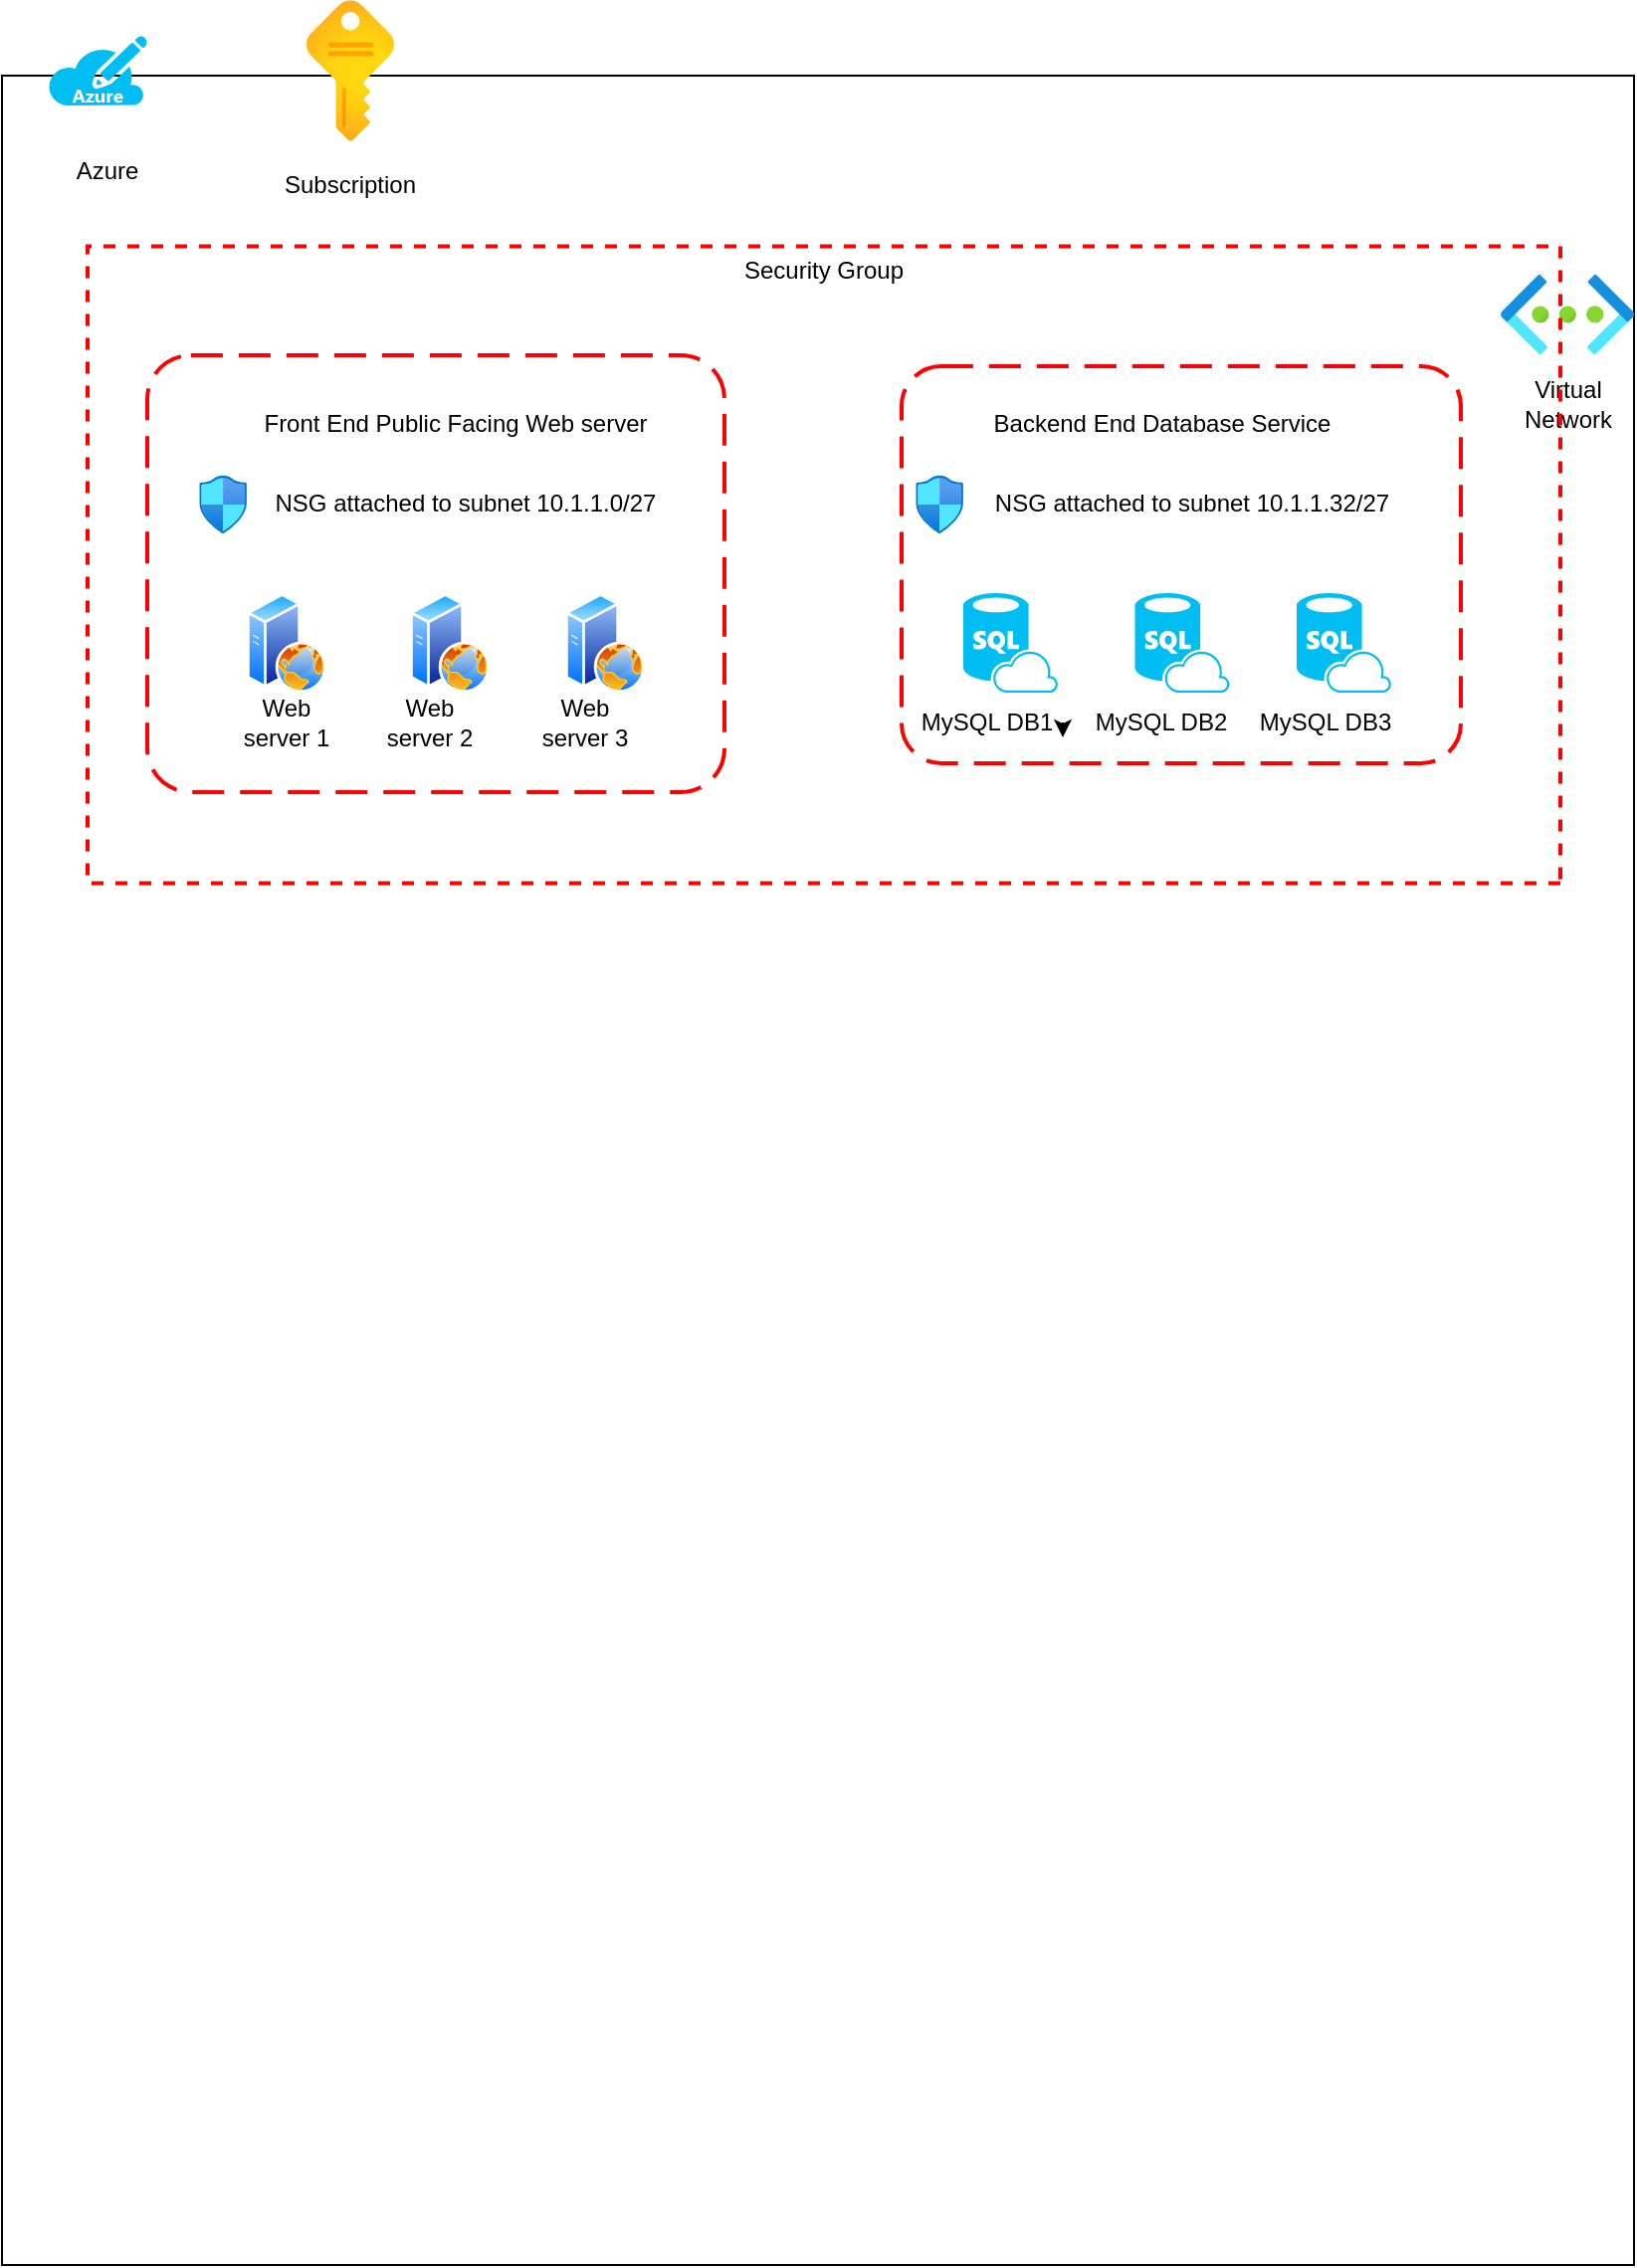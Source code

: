 <mxfile version="24.5.2" type="github">
  <diagram name="Page-1" id="CQLl3U-VYcwBygkGHsDv">
    <mxGraphModel dx="954" dy="1816" grid="1" gridSize="10" guides="1" tooltips="1" connect="1" arrows="1" fold="1" page="1" pageScale="1" pageWidth="827" pageHeight="1169" math="0" shadow="0">
      <root>
        <mxCell id="0" />
        <mxCell id="1" parent="0" />
        <mxCell id="mXq4Vfl4wnuCDRDzAbU2-1" value="" style="rounded=0;whiteSpace=wrap;html=1;" vertex="1" parent="1">
          <mxGeometry x="7" y="-100" width="820" height="1100" as="geometry" />
        </mxCell>
        <mxCell id="mXq4Vfl4wnuCDRDzAbU2-2" value="" style="verticalLabelPosition=bottom;html=1;verticalAlign=top;align=center;strokeColor=none;fillColor=#00BEF2;shape=mxgraph.azure.azure_subscription;" vertex="1" parent="1">
          <mxGeometry x="30" y="-120" width="50" height="35" as="geometry" />
        </mxCell>
        <mxCell id="mXq4Vfl4wnuCDRDzAbU2-3" value="" style="image;aspect=fixed;html=1;points=[];align=center;fontSize=12;image=img/lib/azure2/general/Subscriptions.svg;" vertex="1" parent="1">
          <mxGeometry x="160" y="-138" width="44" height="71" as="geometry" />
        </mxCell>
        <mxCell id="mXq4Vfl4wnuCDRDzAbU2-5" value="" style="image;aspect=fixed;html=1;points=[];align=center;fontSize=12;image=img/lib/azure2/networking/Virtual_Networks.svg;" vertex="1" parent="1">
          <mxGeometry x="760" width="67" height="40" as="geometry" />
        </mxCell>
        <mxCell id="mXq4Vfl4wnuCDRDzAbU2-6" value="Virtual Network" style="text;html=1;align=center;verticalAlign=middle;whiteSpace=wrap;rounded=0;" vertex="1" parent="1">
          <mxGeometry x="763.5" y="50" width="60" height="30" as="geometry" />
        </mxCell>
        <mxCell id="mXq4Vfl4wnuCDRDzAbU2-7" value="Azure" style="text;html=1;align=center;verticalAlign=middle;whiteSpace=wrap;rounded=0;" vertex="1" parent="1">
          <mxGeometry x="30" y="-67" width="60" height="30" as="geometry" />
        </mxCell>
        <mxCell id="mXq4Vfl4wnuCDRDzAbU2-8" value="Subscription" style="text;html=1;align=center;verticalAlign=middle;whiteSpace=wrap;rounded=0;" vertex="1" parent="1">
          <mxGeometry x="152" y="-60" width="60" height="30" as="geometry" />
        </mxCell>
        <mxCell id="mXq4Vfl4wnuCDRDzAbU2-11" value="" style="image;aspect=fixed;perimeter=ellipsePerimeter;html=1;align=center;shadow=0;dashed=0;spacingTop=3;image=img/lib/active_directory/web_server.svg;" vertex="1" parent="1">
          <mxGeometry x="212" y="160" width="40" height="50" as="geometry" />
        </mxCell>
        <mxCell id="mXq4Vfl4wnuCDRDzAbU2-12" value="" style="image;aspect=fixed;perimeter=ellipsePerimeter;html=1;align=center;shadow=0;dashed=0;spacingTop=3;image=img/lib/active_directory/web_server.svg;" vertex="1" parent="1">
          <mxGeometry x="130" y="160" width="40" height="50" as="geometry" />
        </mxCell>
        <mxCell id="mXq4Vfl4wnuCDRDzAbU2-13" value="" style="image;aspect=fixed;perimeter=ellipsePerimeter;html=1;align=center;shadow=0;dashed=0;spacingTop=3;image=img/lib/active_directory/web_server.svg;" vertex="1" parent="1">
          <mxGeometry x="290" y="160" width="40" height="50" as="geometry" />
        </mxCell>
        <mxCell id="mXq4Vfl4wnuCDRDzAbU2-17" value="Web server 1" style="text;html=1;align=center;verticalAlign=middle;whiteSpace=wrap;rounded=0;" vertex="1" parent="1">
          <mxGeometry x="120" y="210" width="60" height="30" as="geometry" />
        </mxCell>
        <mxCell id="mXq4Vfl4wnuCDRDzAbU2-18" value="Web server 2" style="text;html=1;align=center;verticalAlign=middle;whiteSpace=wrap;rounded=0;" vertex="1" parent="1">
          <mxGeometry x="192" y="210" width="60" height="30" as="geometry" />
        </mxCell>
        <mxCell id="mXq4Vfl4wnuCDRDzAbU2-19" value="Web server 3" style="text;html=1;align=center;verticalAlign=middle;whiteSpace=wrap;rounded=0;" vertex="1" parent="1">
          <mxGeometry x="270" y="210" width="60" height="30" as="geometry" />
        </mxCell>
        <mxCell id="mXq4Vfl4wnuCDRDzAbU2-20" value="Front End Public Facing Web server" style="text;html=1;align=center;verticalAlign=middle;whiteSpace=wrap;rounded=0;" vertex="1" parent="1">
          <mxGeometry x="120" y="60" width="230" height="30" as="geometry" />
        </mxCell>
        <mxCell id="mXq4Vfl4wnuCDRDzAbU2-21" value="Backend End Database Service" style="text;html=1;align=center;verticalAlign=middle;whiteSpace=wrap;rounded=0;" vertex="1" parent="1">
          <mxGeometry x="475" y="60" width="230" height="30" as="geometry" />
        </mxCell>
        <mxCell id="mXq4Vfl4wnuCDRDzAbU2-23" value="" style="verticalLabelPosition=bottom;html=1;verticalAlign=top;align=center;strokeColor=none;fillColor=#00BEF2;shape=mxgraph.azure.sql_database_sql_azure;" vertex="1" parent="1">
          <mxGeometry x="490" y="160" width="47.5" height="50" as="geometry" />
        </mxCell>
        <mxCell id="mXq4Vfl4wnuCDRDzAbU2-24" value="" style="verticalLabelPosition=bottom;html=1;verticalAlign=top;align=center;strokeColor=none;fillColor=#00BEF2;shape=mxgraph.azure.sql_database_sql_azure;" vertex="1" parent="1">
          <mxGeometry x="576.25" y="160" width="47.5" height="50" as="geometry" />
        </mxCell>
        <mxCell id="mXq4Vfl4wnuCDRDzAbU2-25" value="" style="verticalLabelPosition=bottom;html=1;verticalAlign=top;align=center;strokeColor=none;fillColor=#00BEF2;shape=mxgraph.azure.sql_database_sql_azure;" vertex="1" parent="1">
          <mxGeometry x="657.5" y="160" width="47.5" height="50" as="geometry" />
        </mxCell>
        <mxCell id="mXq4Vfl4wnuCDRDzAbU2-26" value="MySQL DB1" style="text;html=1;align=center;verticalAlign=middle;whiteSpace=wrap;rounded=0;" vertex="1" parent="1">
          <mxGeometry x="462.5" y="210" width="77.5" height="30" as="geometry" />
        </mxCell>
        <mxCell id="mXq4Vfl4wnuCDRDzAbU2-27" style="edgeStyle=orthogonalEdgeStyle;rounded=0;orthogonalLoop=1;jettySize=auto;html=1;exitX=1;exitY=0.5;exitDx=0;exitDy=0;entryX=1;entryY=0.75;entryDx=0;entryDy=0;" edge="1" parent="1" source="mXq4Vfl4wnuCDRDzAbU2-26" target="mXq4Vfl4wnuCDRDzAbU2-26">
          <mxGeometry relative="1" as="geometry" />
        </mxCell>
        <mxCell id="mXq4Vfl4wnuCDRDzAbU2-28" value="MySQL DB2" style="text;html=1;align=center;verticalAlign=middle;whiteSpace=wrap;rounded=0;" vertex="1" parent="1">
          <mxGeometry x="547.5" y="210" width="82.5" height="30" as="geometry" />
        </mxCell>
        <mxCell id="mXq4Vfl4wnuCDRDzAbU2-29" value="MySQL DB3" style="text;html=1;align=center;verticalAlign=middle;whiteSpace=wrap;rounded=0;" vertex="1" parent="1">
          <mxGeometry x="633.75" y="210" width="76.25" height="30" as="geometry" />
        </mxCell>
        <mxCell id="mXq4Vfl4wnuCDRDzAbU2-31" value="NSG attached to subnet 10.1.1.0/27" style="text;html=1;align=center;verticalAlign=middle;whiteSpace=wrap;rounded=0;" vertex="1" parent="1">
          <mxGeometry x="140" y="100" width="200" height="30" as="geometry" />
        </mxCell>
        <mxCell id="mXq4Vfl4wnuCDRDzAbU2-32" value="NSG attached to subnet 10.1.1.32/27" style="text;html=1;align=center;verticalAlign=middle;whiteSpace=wrap;rounded=0;" vertex="1" parent="1">
          <mxGeometry x="500" y="100" width="210" height="30" as="geometry" />
        </mxCell>
        <mxCell id="mXq4Vfl4wnuCDRDzAbU2-35" value="" style="image;aspect=fixed;html=1;points=[];align=center;fontSize=12;image=img/lib/azure2/networking/Network_Security_Groups.svg;" vertex="1" parent="1">
          <mxGeometry x="106.12" y="101" width="23.88" height="29" as="geometry" />
        </mxCell>
        <mxCell id="mXq4Vfl4wnuCDRDzAbU2-36" value="" style="image;aspect=fixed;html=1;points=[];align=center;fontSize=12;image=img/lib/azure2/networking/Network_Security_Groups.svg;" vertex="1" parent="1">
          <mxGeometry x="466.12" y="101" width="23.88" height="29" as="geometry" />
        </mxCell>
        <mxCell id="mXq4Vfl4wnuCDRDzAbU2-38" value="" style="rounded=1;arcSize=10;dashed=1;strokeColor=#ff0000;fillColor=none;gradientColor=none;dashPattern=8 4;strokeWidth=2;" vertex="1" parent="1">
          <mxGeometry x="80" y="40.5" width="290" height="219.5" as="geometry" />
        </mxCell>
        <mxCell id="mXq4Vfl4wnuCDRDzAbU2-39" value="" style="rounded=1;arcSize=10;dashed=1;strokeColor=#ff0000;fillColor=none;gradientColor=none;dashPattern=8 4;strokeWidth=2;" vertex="1" parent="1">
          <mxGeometry x="459" y="46" width="281" height="199.5" as="geometry" />
        </mxCell>
        <mxCell id="mXq4Vfl4wnuCDRDzAbU2-40" value="Security Group" style="fontStyle=0;verticalAlign=top;align=center;spacingTop=-2;fillColor=none;rounded=0;whiteSpace=wrap;html=1;strokeColor=#FF0000;strokeWidth=2;dashed=1;container=1;collapsible=0;expand=0;recursiveResize=0;direction=west;" vertex="1" parent="1">
          <mxGeometry x="50" y="-14.25" width="740" height="320" as="geometry" />
        </mxCell>
      </root>
    </mxGraphModel>
  </diagram>
</mxfile>
